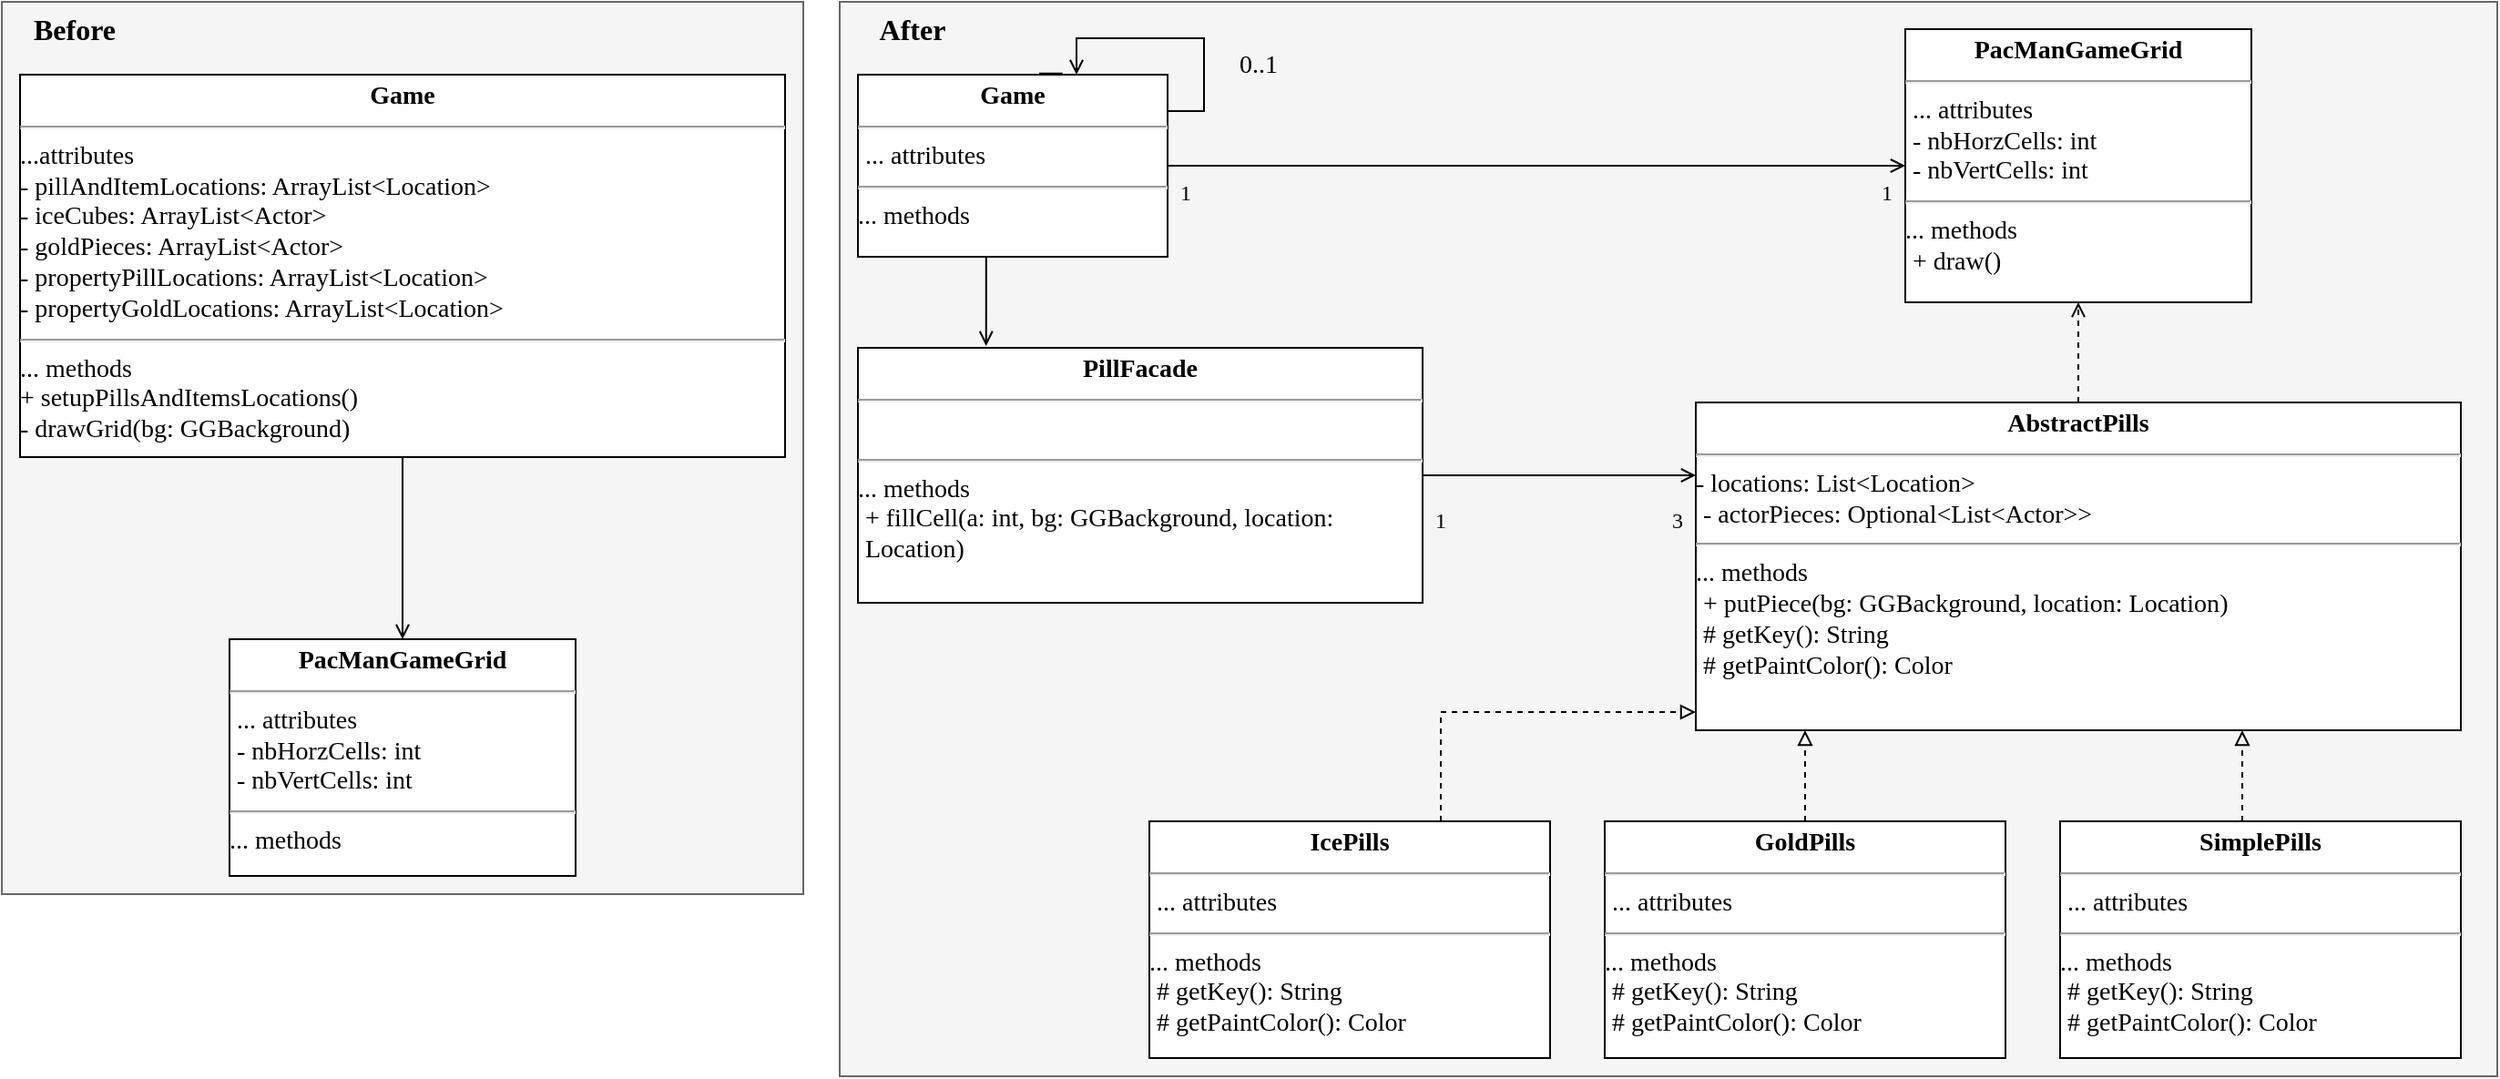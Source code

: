 <mxfile version="21.3.4" type="device">
  <diagram name="Page-1" id="3EWHXm--91mZoINVdt7k">
    <mxGraphModel dx="792" dy="800" grid="1" gridSize="10" guides="1" tooltips="1" connect="1" arrows="1" fold="1" page="1" pageScale="1" pageWidth="850" pageHeight="1100" math="0" shadow="0">
      <root>
        <mxCell id="0" />
        <mxCell id="1" parent="0" />
        <mxCell id="4dwq4YejsQgadZ0Mm-On-6" value="" style="rounded=0;whiteSpace=wrap;html=1;strokeColor=#666666;fillColor=#f5f5f5;fontColor=#333333;movable=0;resizable=0;rotatable=0;deletable=0;editable=0;locked=1;connectable=0;" parent="1" vertex="1">
          <mxGeometry x="510" y="70" width="910" height="590" as="geometry" />
        </mxCell>
        <mxCell id="4dwq4YejsQgadZ0Mm-On-5" value="" style="rounded=0;whiteSpace=wrap;html=1;strokeColor=#666666;fillColor=#f5f5f5;fontColor=#333333;" parent="1" vertex="1">
          <mxGeometry x="50" y="70" width="440" height="490" as="geometry" />
        </mxCell>
        <mxCell id="UMF83Tj327hu3HLDuz1h-2" value="&lt;p style=&quot;margin: 4px 0px 0px; text-align: center; font-size: 14px;&quot;&gt;&lt;font style=&quot;font-size: 14px;&quot;&gt;&lt;b style=&quot;font-size: 14px;&quot;&gt;Game&lt;/b&gt;&lt;/font&gt;&lt;/p&gt;&lt;hr style=&quot;font-size: 14px;&quot;&gt;&lt;div&gt;&lt;font style=&quot;font-size: 14px;&quot;&gt;...attributes&lt;/font&gt;&lt;/div&gt;&lt;div&gt;&lt;font style=&quot;font-size: 14px;&quot;&gt;- pillAndItemLocations: &lt;/font&gt;&lt;font style=&quot;font-size: 14px;&quot;&gt;ArrayList&amp;lt;Location&amp;gt;&lt;/font&gt;&lt;br&gt;&lt;font style=&quot;font-size: 14px;&quot;&gt;- iceCubes: &lt;/font&gt;&lt;font style=&quot;font-size: 14px;&quot;&gt;ArrayList&amp;lt;Actor&amp;gt;&lt;/font&gt;&lt;br&gt;&lt;font style=&quot;font-size: 14px;&quot;&gt;- goldPieces: &lt;/font&gt;&lt;font style=&quot;font-size: 14px;&quot;&gt;ArrayList&amp;lt;Actor&amp;gt;&lt;/font&gt;&lt;br&gt;&lt;font style=&quot;font-size: 14px;&quot;&gt;- propertyPillLocations: &lt;/font&gt;&lt;font style=&quot;font-size: 14px;&quot;&gt;ArrayList&amp;lt;Location&amp;gt;&lt;/font&gt;&lt;br&gt;&lt;font style=&quot;font-size: 14px;&quot;&gt;- propertyGoldLocations: &lt;/font&gt;&lt;font style=&quot;font-size: 14px;&quot;&gt;ArrayList&amp;lt;Location&amp;gt;&lt;/font&gt;&lt;/div&gt;&lt;hr style=&quot;font-size: 14px;&quot;&gt;&lt;div&gt;... methods&lt;/div&gt;&lt;div&gt;+ setupPillsAndItemsLocations()&lt;/div&gt;&lt;div&gt;- drawGrid(bg: GGBackground)&lt;br&gt;&lt;/div&gt;" style="verticalAlign=top;align=left;overflow=fill;fontSize=14;fontFamily=Roboto Mono;html=1;whiteSpace=wrap;fontSource=https%3A%2F%2Ffonts.googleapis.com%2Fcss%3Ffamily%3DRoboto%2BMono;" parent="1" vertex="1">
          <mxGeometry x="60" y="110" width="420" height="210" as="geometry" />
        </mxCell>
        <mxCell id="4dwq4YejsQgadZ0Mm-On-1" style="edgeStyle=orthogonalEdgeStyle;rounded=0;orthogonalLoop=1;jettySize=auto;html=1;entryX=0.661;entryY=-0.006;entryDx=0;entryDy=0;entryPerimeter=0;startArrow=open;startFill=0;endArrow=none;endFill=0;fontSize=14;fontFamily=Roboto Mono;fontSource=https%3A%2F%2Ffonts.googleapis.com%2Fcss%3Ffamily%3DRoboto%2BMono;" parent="1" source="UMF83Tj327hu3HLDuz1h-4" target="UMF83Tj327hu3HLDuz1h-4" edge="1">
          <mxGeometry relative="1" as="geometry">
            <mxPoint x="900" y="200" as="targetPoint" />
            <Array as="points">
              <mxPoint x="640" y="90" />
              <mxPoint x="710" y="90" />
              <mxPoint x="710" y="130" />
              <mxPoint x="620" y="130" />
              <mxPoint x="620" y="109" />
            </Array>
          </mxGeometry>
        </mxCell>
        <mxCell id="Rx_yjXkieRfEPGiSi-9z-6" style="rounded=0;orthogonalLoop=1;jettySize=auto;html=1;entryX=0.227;entryY=-0.007;entryDx=0;entryDy=0;entryPerimeter=0;endArrow=open;endFill=0;edgeStyle=orthogonalEdgeStyle;" edge="1" parent="1" source="UMF83Tj327hu3HLDuz1h-4" target="Rx_yjXkieRfEPGiSi-9z-2">
          <mxGeometry relative="1" as="geometry">
            <Array as="points">
              <mxPoint x="590" y="240" />
            </Array>
          </mxGeometry>
        </mxCell>
        <mxCell id="UMF83Tj327hu3HLDuz1h-4" value="&lt;p style=&quot;margin: 4px 0px 0px; text-align: center; font-size: 14px;&quot;&gt;&lt;font style=&quot;font-size: 14px;&quot;&gt;&lt;b style=&quot;font-size: 14px;&quot;&gt;Game&lt;/b&gt;&lt;/font&gt;&lt;/p&gt;&lt;hr style=&quot;font-size: 14px;&quot;&gt;&lt;p style=&quot;margin: 0px 0px 0px 4px; font-size: 14px;&quot;&gt;&lt;font style=&quot;font-size: 14px;&quot;&gt;... attributes&lt;br&gt;&lt;/font&gt;&lt;/p&gt;&lt;hr style=&quot;font-size: 14px;&quot;&gt;... methods&lt;p style=&quot;margin: 0px 0px 0px 4px; font-size: 14px;&quot;&gt;&lt;font style=&quot;font-size: 14px;&quot;&gt;&lt;u style=&quot;font-size: 14px;&quot;&gt;&lt;br style=&quot;font-size: 14px;&quot;&gt;&lt;/u&gt;&lt;/font&gt;&lt;/p&gt;" style="verticalAlign=top;align=left;overflow=fill;fontSize=14;fontFamily=Roboto Mono;html=1;whiteSpace=wrap;fontSource=https%3A%2F%2Ffonts.googleapis.com%2Fcss%3Ffamily%3DRoboto%2BMono;" parent="1" vertex="1">
          <mxGeometry x="520" y="110" width="170" height="100" as="geometry" />
        </mxCell>
        <mxCell id="4dwq4YejsQgadZ0Mm-On-2" value="0..1" style="text;html=1;strokeColor=none;fillColor=none;align=center;verticalAlign=middle;whiteSpace=wrap;rounded=0;fontSize=14;fontFamily=Roboto Mono;fontSource=https%3A%2F%2Ffonts.googleapis.com%2Fcss%3Ffamily%3DRoboto%2BMono;" parent="1" vertex="1">
          <mxGeometry x="710" y="90" width="60" height="30" as="geometry" />
        </mxCell>
        <mxCell id="4dwq4YejsQgadZ0Mm-On-3" value="Before" style="text;html=1;strokeColor=none;fillColor=none;align=center;verticalAlign=middle;whiteSpace=wrap;rounded=0;fontFamily=Roboto Mono;fontSource=https%3A%2F%2Ffonts.googleapis.com%2Fcss%3Ffamily%3DRoboto%2BMono;fontStyle=1;fontSize=16;" parent="1" vertex="1">
          <mxGeometry x="60" y="70" width="60" height="30" as="geometry" />
        </mxCell>
        <mxCell id="4dwq4YejsQgadZ0Mm-On-4" value="After" style="text;html=1;strokeColor=none;fillColor=none;align=center;verticalAlign=middle;whiteSpace=wrap;rounded=0;fontFamily=Roboto Mono;fontSource=https%3A%2F%2Ffonts.googleapis.com%2Fcss%3Ffamily%3DRoboto%2BMono;fontStyle=1;fontSize=16;" parent="1" vertex="1">
          <mxGeometry x="520" y="70" width="60" height="30" as="geometry" />
        </mxCell>
        <mxCell id="Rx_yjXkieRfEPGiSi-9z-1" value="&lt;p style=&quot;margin: 4px 0px 0px; text-align: center; font-size: 14px;&quot;&gt;&lt;font style=&quot;font-size: 14px;&quot;&gt;&lt;b style=&quot;font-size: 14px;&quot;&gt;PacManGameGrid&lt;/b&gt;&lt;/font&gt;&lt;/p&gt;&lt;hr style=&quot;font-size: 14px;&quot;&gt;&lt;p style=&quot;margin: 0px 0px 0px 4px; font-size: 14px;&quot;&gt;&lt;font style=&quot;font-size: 14px;&quot;&gt;... attributes&lt;br&gt;&lt;/font&gt;&lt;/p&gt;&lt;p style=&quot;margin: 0px 0px 0px 4px; font-size: 14px;&quot;&gt;-&lt;font style=&quot;font-size: 14px;&quot;&gt; nbHorzCells: &lt;/font&gt;&lt;font style=&quot;font-size: 14px;&quot;&gt;int&lt;/font&gt;&lt;br&gt;&lt;font style=&quot;font-size: 14px;&quot;&gt;- nbVertCells: &lt;/font&gt;&lt;font style=&quot;font-size: 14px;&quot;&gt;int&lt;/font&gt;&lt;/p&gt;&lt;hr style=&quot;font-size: 14px;&quot;&gt;... methods&lt;br&gt;&lt;p style=&quot;margin: 0px 0px 0px 4px; font-size: 14px;&quot;&gt;&lt;font style=&quot;font-size: 14px;&quot;&gt;&lt;span style=&quot;font-size: 14px;&quot;&gt;+ draw()&lt;/span&gt;&lt;span style=&quot;font-size: 14px;&quot;&gt;&lt;/span&gt;&lt;u style=&quot;font-size: 14px;&quot;&gt;&lt;br style=&quot;font-size: 14px;&quot;&gt;&lt;/u&gt;&lt;/font&gt;&lt;/p&gt;&lt;p style=&quot;margin: 0px 0px 0px 4px; font-size: 14px;&quot;&gt;&lt;font style=&quot;font-size: 14px;&quot;&gt;&lt;u style=&quot;font-size: 14px;&quot;&gt;&lt;br style=&quot;font-size: 14px;&quot;&gt;&lt;/u&gt;&lt;/font&gt;&lt;/p&gt;" style="verticalAlign=top;align=left;overflow=fill;fontSize=14;fontFamily=Roboto Mono;html=1;whiteSpace=wrap;fontSource=https%3A%2F%2Ffonts.googleapis.com%2Fcss%3Ffamily%3DRoboto%2BMono;" vertex="1" parent="1">
          <mxGeometry x="1095" y="85" width="190" height="150" as="geometry" />
        </mxCell>
        <mxCell id="Rx_yjXkieRfEPGiSi-9z-2" value="&lt;p style=&quot;margin: 4px 0px 0px; text-align: center; font-size: 14px;&quot;&gt;&lt;font style=&quot;font-size: 14px;&quot;&gt;&lt;b style=&quot;font-size: 14px;&quot;&gt;PillFacade&lt;/b&gt;&lt;/font&gt;&lt;/p&gt;&lt;hr style=&quot;font-size: 14px;&quot;&gt;&lt;p style=&quot;margin: 0px 0px 0px 4px; font-size: 14px;&quot;&gt;&lt;font style=&quot;font-size: 14px;&quot;&gt;&lt;br&gt;&lt;/font&gt;&lt;/p&gt;&lt;hr style=&quot;font-size: 14px;&quot;&gt;... methods&lt;br&gt;&lt;p style=&quot;margin: 0px 0px 0px 4px; font-size: 14px;&quot;&gt;&lt;font style=&quot;font-size: 14px;&quot;&gt;&lt;span style=&quot;font-size: 14px;&quot;&gt;+ fillCell(a: int, bg: GGBackground, location: Location)&lt;/span&gt;&lt;span style=&quot;font-size: 14px;&quot;&gt;&lt;/span&gt;&lt;u style=&quot;font-size: 14px;&quot;&gt;&lt;br style=&quot;font-size: 14px;&quot;&gt;&lt;/u&gt;&lt;/font&gt;&lt;/p&gt;&lt;p style=&quot;margin: 0px 0px 0px 4px; font-size: 14px;&quot;&gt;&lt;font style=&quot;font-size: 14px;&quot;&gt;&lt;u style=&quot;font-size: 14px;&quot;&gt;&lt;br style=&quot;font-size: 14px;&quot;&gt;&lt;/u&gt;&lt;/font&gt;&lt;/p&gt;" style="verticalAlign=top;align=left;overflow=fill;fontSize=14;fontFamily=Roboto Mono;html=1;whiteSpace=wrap;fontSource=https%3A%2F%2Ffonts.googleapis.com%2Fcss%3Ffamily%3DRoboto%2BMono;" vertex="1" parent="1">
          <mxGeometry x="520" y="260" width="310" height="140" as="geometry" />
        </mxCell>
        <mxCell id="Rx_yjXkieRfEPGiSi-9z-5" style="edgeStyle=orthogonalEdgeStyle;rounded=0;orthogonalLoop=1;jettySize=auto;html=1;dashed=1;endArrow=open;endFill=0;" edge="1" parent="1" source="Rx_yjXkieRfEPGiSi-9z-4" target="Rx_yjXkieRfEPGiSi-9z-1">
          <mxGeometry relative="1" as="geometry" />
        </mxCell>
        <mxCell id="Rx_yjXkieRfEPGiSi-9z-4" value="&lt;p style=&quot;margin: 4px 0px 0px; text-align: center; font-size: 14px;&quot;&gt;&lt;font style=&quot;font-size: 14px;&quot;&gt;&lt;b style=&quot;font-size: 14px;&quot;&gt;AbstractPills&lt;/b&gt;&lt;/font&gt;&lt;/p&gt;&lt;hr style=&quot;font-size: 14px;&quot;&gt;&lt;font style=&quot;font-size: 14px;&quot;&gt;- locations: &lt;/font&gt;&lt;font style=&quot;font-size: 14px;&quot;&gt;List&amp;lt;Location&amp;gt;&lt;/font&gt;&lt;p style=&quot;margin: 0px 0px 0px 4px; font-size: 14px;&quot;&gt;&lt;font style=&quot;font-size: 14px;&quot;&gt;- actorPieces: &lt;/font&gt;&lt;font style=&quot;font-size: 14px;&quot;&gt;Optional&amp;lt;List&amp;lt;Actor&amp;gt;&amp;gt;&lt;/font&gt;&lt;/p&gt;&lt;hr style=&quot;font-size: 14px;&quot;&gt;... methods&lt;br&gt;&lt;p style=&quot;margin: 0px 0px 0px 4px; font-size: 14px;&quot;&gt;&lt;font style=&quot;font-size: 14px;&quot;&gt;+ putPiece(&lt;/font&gt;bg: GGBackground, location&lt;font style=&quot;font-size: 14px;&quot;&gt;: &lt;/font&gt;Location&lt;font style=&quot;font-size: 14px;&quot;&gt;&lt;span style=&quot;font-size: 14px;&quot;&gt;)&lt;/span&gt;&lt;span style=&quot;font-size: 14px;&quot;&gt;&lt;/span&gt;&lt;u style=&quot;font-size: 14px;&quot;&gt;&lt;br&gt;&lt;/u&gt;&lt;/font&gt;&lt;/p&gt;&lt;p style=&quot;margin: 0px 0px 0px 4px; font-size: 14px;&quot;&gt;&lt;font style=&quot;font-size: 14px;&quot;&gt;&lt;span style=&quot;font-size: 14px;&quot;&gt;# getKey(): String&lt;/span&gt;&lt;/font&gt;&lt;/p&gt;&lt;p style=&quot;margin: 0px 0px 0px 4px; font-size: 14px;&quot;&gt;&lt;font style=&quot;font-size: 14px;&quot;&gt;&lt;span style=&quot;font-size: 14px;&quot;&gt;# getPaintColor(): Color&lt;/span&gt;&lt;u style=&quot;font-size: 14px;&quot;&gt;&lt;br style=&quot;font-size: 14px;&quot;&gt;&lt;/u&gt;&lt;/font&gt;&lt;/p&gt;&lt;p style=&quot;margin: 0px 0px 0px 4px; font-size: 14px;&quot;&gt;&lt;font style=&quot;font-size: 14px;&quot;&gt;&lt;u style=&quot;font-size: 14px;&quot;&gt;&lt;br style=&quot;font-size: 14px;&quot;&gt;&lt;/u&gt;&lt;/font&gt;&lt;/p&gt;" style="verticalAlign=top;align=left;overflow=fill;fontSize=14;fontFamily=Roboto Mono;html=1;whiteSpace=wrap;fontSource=https%3A%2F%2Ffonts.googleapis.com%2Fcss%3Ffamily%3DRoboto%2BMono;" vertex="1" parent="1">
          <mxGeometry x="980" y="290" width="420" height="180" as="geometry" />
        </mxCell>
        <mxCell id="Rx_yjXkieRfEPGiSi-9z-7" style="edgeStyle=orthogonalEdgeStyle;rounded=0;orthogonalLoop=1;jettySize=auto;html=1;endArrow=open;endFill=0;" edge="1" parent="1" source="Rx_yjXkieRfEPGiSi-9z-2" target="Rx_yjXkieRfEPGiSi-9z-4">
          <mxGeometry relative="1" as="geometry">
            <mxPoint x="615" y="220" as="sourcePoint" />
            <mxPoint x="616" y="269" as="targetPoint" />
            <Array as="points">
              <mxPoint x="720" y="350" />
              <mxPoint x="720" y="350" />
            </Array>
          </mxGeometry>
        </mxCell>
        <mxCell id="Rx_yjXkieRfEPGiSi-9z-8" value="1" style="text;html=1;strokeColor=none;fillColor=none;align=center;verticalAlign=middle;whiteSpace=wrap;rounded=0;fontFamily=Roboto Mono;fontSource=https%3A%2F%2Ffonts.googleapis.com%2Fcss%3Ffamily%3DRoboto%2BMono;" vertex="1" parent="1">
          <mxGeometry x="830" y="340" width="20" height="30" as="geometry" />
        </mxCell>
        <mxCell id="Rx_yjXkieRfEPGiSi-9z-9" value="3" style="text;html=1;strokeColor=none;fillColor=none;align=center;verticalAlign=middle;whiteSpace=wrap;rounded=0;fontFamily=Roboto Mono;fontSource=https%3A%2F%2Ffonts.googleapis.com%2Fcss%3Ffamily%3DRoboto%2BMono;" vertex="1" parent="1">
          <mxGeometry x="960" y="340" width="20" height="30" as="geometry" />
        </mxCell>
        <mxCell id="Rx_yjXkieRfEPGiSi-9z-11" style="edgeStyle=orthogonalEdgeStyle;rounded=0;orthogonalLoop=1;jettySize=auto;html=1;endArrow=block;endFill=0;dashed=1;" edge="1" parent="1" source="Rx_yjXkieRfEPGiSi-9z-10" target="Rx_yjXkieRfEPGiSi-9z-4">
          <mxGeometry relative="1" as="geometry">
            <Array as="points">
              <mxPoint x="840" y="460" />
            </Array>
          </mxGeometry>
        </mxCell>
        <mxCell id="Rx_yjXkieRfEPGiSi-9z-10" value="&lt;p style=&quot;margin: 4px 0px 0px; text-align: center; font-size: 14px;&quot;&gt;&lt;font style=&quot;font-size: 14px;&quot;&gt;&lt;b style=&quot;font-size: 14px;&quot;&gt;IcePills&lt;/b&gt;&lt;/font&gt;&lt;/p&gt;&lt;hr style=&quot;font-size: 14px;&quot;&gt;&lt;p style=&quot;margin: 0px 0px 0px 4px; font-size: 14px;&quot;&gt;&lt;font style=&quot;font-size: 14px;&quot;&gt;... attributes&lt;br&gt;&lt;/font&gt;&lt;/p&gt;&lt;hr style=&quot;font-size: 14px;&quot;&gt;... methods&lt;br&gt;&lt;p style=&quot;margin: 0px 0px 0px 4px; font-size: 14px;&quot;&gt;&lt;font style=&quot;font-size: 14px;&quot;&gt;# getKey(): String&lt;/font&gt;&lt;font style=&quot;font-size: 14px;&quot;&gt;&lt;span style=&quot;font-size: 14px;&quot;&gt;&lt;/span&gt;&lt;u style=&quot;font-size: 14px;&quot;&gt;&lt;br style=&quot;font-size: 14px;&quot;&gt;&lt;/u&gt;&lt;/font&gt;&lt;/p&gt;&lt;p style=&quot;margin: 0px 0px 0px 4px; font-size: 14px;&quot;&gt;&lt;font style=&quot;font-size: 14px;&quot;&gt;# getPaintColor(): Color&lt;u style=&quot;font-size: 14px;&quot;&gt;&lt;br style=&quot;font-size: 14px;&quot;&gt;&lt;/u&gt;&lt;/font&gt;&lt;/p&gt;" style="verticalAlign=top;align=left;overflow=fill;fontSize=14;fontFamily=Roboto Mono;html=1;whiteSpace=wrap;fontSource=https%3A%2F%2Ffonts.googleapis.com%2Fcss%3Ffamily%3DRoboto%2BMono;" vertex="1" parent="1">
          <mxGeometry x="680" y="520" width="220" height="130" as="geometry" />
        </mxCell>
        <mxCell id="Rx_yjXkieRfEPGiSi-9z-12" value="&lt;p style=&quot;margin: 4px 0px 0px; text-align: center; font-size: 14px;&quot;&gt;&lt;font style=&quot;font-size: 14px;&quot;&gt;&lt;b style=&quot;font-size: 14px;&quot;&gt;GoldPills&lt;/b&gt;&lt;/font&gt;&lt;/p&gt;&lt;hr style=&quot;font-size: 14px;&quot;&gt;&lt;p style=&quot;margin: 0px 0px 0px 4px; font-size: 14px;&quot;&gt;&lt;font style=&quot;font-size: 14px;&quot;&gt;... attributes&lt;br&gt;&lt;/font&gt;&lt;/p&gt;&lt;hr style=&quot;font-size: 14px;&quot;&gt;... methods&lt;br&gt;&lt;p style=&quot;margin: 0px 0px 0px 4px; font-size: 14px;&quot;&gt;&lt;font style=&quot;font-size: 14px;&quot;&gt;# getKey(): String&lt;/font&gt;&lt;font style=&quot;font-size: 14px;&quot;&gt;&lt;span style=&quot;font-size: 14px;&quot;&gt;&lt;/span&gt;&lt;u style=&quot;font-size: 14px;&quot;&gt;&lt;br style=&quot;font-size: 14px;&quot;&gt;&lt;/u&gt;&lt;/font&gt;&lt;/p&gt;&lt;p style=&quot;margin: 0px 0px 0px 4px; font-size: 14px;&quot;&gt;&lt;font style=&quot;font-size: 14px;&quot;&gt;# getPaintColor(): Color&lt;u style=&quot;font-size: 14px;&quot;&gt;&lt;br style=&quot;font-size: 14px;&quot;&gt;&lt;/u&gt;&lt;/font&gt;&lt;/p&gt;" style="verticalAlign=top;align=left;overflow=fill;fontSize=14;fontFamily=Roboto Mono;html=1;whiteSpace=wrap;fontSource=https%3A%2F%2Ffonts.googleapis.com%2Fcss%3Ffamily%3DRoboto%2BMono;" vertex="1" parent="1">
          <mxGeometry x="930" y="520" width="220" height="130" as="geometry" />
        </mxCell>
        <mxCell id="Rx_yjXkieRfEPGiSi-9z-13" style="edgeStyle=orthogonalEdgeStyle;rounded=0;orthogonalLoop=1;jettySize=auto;html=1;endArrow=block;endFill=0;dashed=1;" edge="1" parent="1" source="Rx_yjXkieRfEPGiSi-9z-12" target="Rx_yjXkieRfEPGiSi-9z-4">
          <mxGeometry relative="1" as="geometry">
            <mxPoint x="1020" y="540" as="sourcePoint" />
            <mxPoint x="1020" y="480" as="targetPoint" />
            <Array as="points">
              <mxPoint x="1090" y="550" />
              <mxPoint x="1090" y="550" />
            </Array>
          </mxGeometry>
        </mxCell>
        <mxCell id="Rx_yjXkieRfEPGiSi-9z-14" value="&lt;p style=&quot;margin: 4px 0px 0px; text-align: center; font-size: 14px;&quot;&gt;&lt;font style=&quot;font-size: 14px;&quot;&gt;&lt;b style=&quot;font-size: 14px;&quot;&gt;SimplePills&lt;/b&gt;&lt;/font&gt;&lt;/p&gt;&lt;hr style=&quot;font-size: 14px;&quot;&gt;&lt;p style=&quot;margin: 0px 0px 0px 4px; font-size: 14px;&quot;&gt;&lt;font style=&quot;font-size: 14px;&quot;&gt;... attributes&lt;br&gt;&lt;/font&gt;&lt;/p&gt;&lt;hr style=&quot;font-size: 14px;&quot;&gt;... methods&lt;br&gt;&lt;p style=&quot;margin: 0px 0px 0px 4px; font-size: 14px;&quot;&gt;#&lt;font style=&quot;font-size: 14px;&quot;&gt; getKey(): String&lt;/font&gt;&lt;font style=&quot;font-size: 14px;&quot;&gt;&lt;span style=&quot;font-size: 14px;&quot;&gt;&lt;/span&gt;&lt;u style=&quot;font-size: 14px;&quot;&gt;&lt;br style=&quot;font-size: 14px;&quot;&gt;&lt;/u&gt;&lt;/font&gt;&lt;/p&gt;&lt;p style=&quot;margin: 0px 0px 0px 4px; font-size: 14px;&quot;&gt;&lt;font style=&quot;font-size: 14px;&quot;&gt;# getPaintColor(): Color&lt;u style=&quot;font-size: 14px;&quot;&gt;&lt;br style=&quot;font-size: 14px;&quot;&gt;&lt;/u&gt;&lt;/font&gt;&lt;/p&gt;" style="verticalAlign=top;align=left;overflow=fill;fontSize=14;fontFamily=Roboto Mono;html=1;whiteSpace=wrap;fontSource=https%3A%2F%2Ffonts.googleapis.com%2Fcss%3Ffamily%3DRoboto%2BMono;" vertex="1" parent="1">
          <mxGeometry x="1180" y="520" width="220" height="130" as="geometry" />
        </mxCell>
        <mxCell id="Rx_yjXkieRfEPGiSi-9z-15" style="edgeStyle=orthogonalEdgeStyle;rounded=0;orthogonalLoop=1;jettySize=auto;html=1;endArrow=block;endFill=0;dashed=1;" edge="1" parent="1" source="Rx_yjXkieRfEPGiSi-9z-14" target="Rx_yjXkieRfEPGiSi-9z-4">
          <mxGeometry relative="1" as="geometry">
            <mxPoint x="1270" y="540" as="sourcePoint" />
            <mxPoint x="1200" y="480" as="targetPoint" />
            <Array as="points">
              <mxPoint x="1280" y="500" />
              <mxPoint x="1280" y="500" />
            </Array>
          </mxGeometry>
        </mxCell>
        <mxCell id="Rx_yjXkieRfEPGiSi-9z-16" style="rounded=0;orthogonalLoop=1;jettySize=auto;html=1;endArrow=open;endFill=0;edgeStyle=orthogonalEdgeStyle;" edge="1" parent="1" source="UMF83Tj327hu3HLDuz1h-4" target="Rx_yjXkieRfEPGiSi-9z-1">
          <mxGeometry relative="1" as="geometry">
            <mxPoint x="616" y="220" as="sourcePoint" />
            <mxPoint x="616" y="268" as="targetPoint" />
            <Array as="points">
              <mxPoint x="900" y="160" />
              <mxPoint x="900" y="160" />
            </Array>
          </mxGeometry>
        </mxCell>
        <mxCell id="Rx_yjXkieRfEPGiSi-9z-17" value="&lt;p style=&quot;margin: 4px 0px 0px; text-align: center; font-size: 14px;&quot;&gt;&lt;font style=&quot;font-size: 14px;&quot;&gt;&lt;b style=&quot;font-size: 14px;&quot;&gt;PacManGameGrid&lt;/b&gt;&lt;/font&gt;&lt;/p&gt;&lt;hr style=&quot;font-size: 14px;&quot;&gt;&lt;p style=&quot;margin: 0px 0px 0px 4px; font-size: 14px;&quot;&gt;&lt;font style=&quot;font-size: 14px;&quot;&gt;... attributes&lt;br&gt;&lt;/font&gt;&lt;/p&gt;&lt;p style=&quot;margin: 0px 0px 0px 4px; font-size: 14px;&quot;&gt;-&lt;font style=&quot;font-size: 14px;&quot;&gt; nbHorzCells: &lt;/font&gt;&lt;font style=&quot;font-size: 14px;&quot;&gt;int&lt;/font&gt;&lt;br&gt;&lt;font style=&quot;font-size: 14px;&quot;&gt;- nbVertCells: &lt;/font&gt;&lt;font style=&quot;font-size: 14px;&quot;&gt;int&lt;/font&gt;&lt;/p&gt;&lt;hr style=&quot;font-size: 14px;&quot;&gt;... methods" style="verticalAlign=top;align=left;overflow=fill;fontSize=14;fontFamily=Roboto Mono;html=1;whiteSpace=wrap;fontSource=https%3A%2F%2Ffonts.googleapis.com%2Fcss%3Ffamily%3DRoboto%2BMono;" vertex="1" parent="1">
          <mxGeometry x="175" y="420" width="190" height="130" as="geometry" />
        </mxCell>
        <mxCell id="Rx_yjXkieRfEPGiSi-9z-18" style="rounded=0;orthogonalLoop=1;jettySize=auto;html=1;endArrow=open;endFill=0;" edge="1" parent="1" source="UMF83Tj327hu3HLDuz1h-2" target="Rx_yjXkieRfEPGiSi-9z-17">
          <mxGeometry relative="1" as="geometry">
            <mxPoint x="616" y="220" as="sourcePoint" />
            <mxPoint x="616" y="268" as="targetPoint" />
          </mxGeometry>
        </mxCell>
        <mxCell id="Rx_yjXkieRfEPGiSi-9z-19" value="1" style="text;html=1;strokeColor=none;fillColor=none;align=center;verticalAlign=middle;whiteSpace=wrap;rounded=0;fontFamily=Roboto Mono;fontSource=https%3A%2F%2Ffonts.googleapis.com%2Fcss%3Ffamily%3DRoboto%2BMono;" vertex="1" parent="1">
          <mxGeometry x="690" y="160" width="20" height="30" as="geometry" />
        </mxCell>
        <mxCell id="Rx_yjXkieRfEPGiSi-9z-20" value="1" style="text;html=1;strokeColor=none;fillColor=none;align=center;verticalAlign=middle;whiteSpace=wrap;rounded=0;fontFamily=Roboto Mono;fontSource=https%3A%2F%2Ffonts.googleapis.com%2Fcss%3Ffamily%3DRoboto%2BMono;" vertex="1" parent="1">
          <mxGeometry x="1075" y="160" width="20" height="30" as="geometry" />
        </mxCell>
      </root>
    </mxGraphModel>
  </diagram>
</mxfile>
